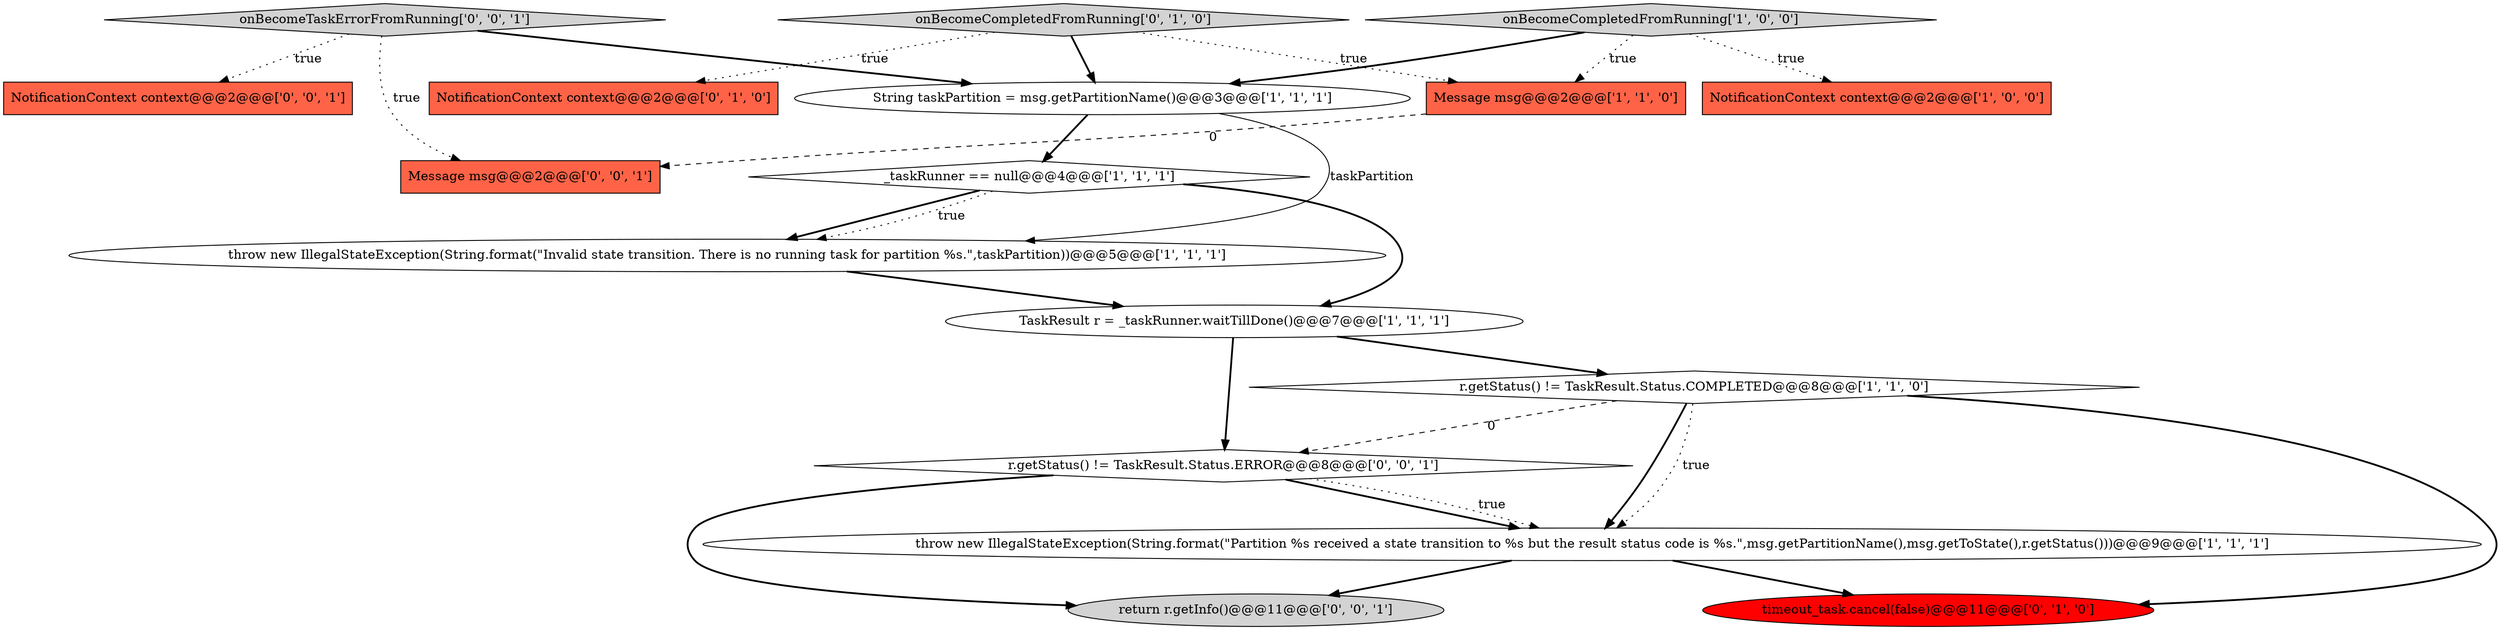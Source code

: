 digraph {
2 [style = filled, label = "TaskResult r = _taskRunner.waitTillDone()@@@7@@@['1', '1', '1']", fillcolor = white, shape = ellipse image = "AAA0AAABBB1BBB"];
0 [style = filled, label = "_taskRunner == null@@@4@@@['1', '1', '1']", fillcolor = white, shape = diamond image = "AAA0AAABBB1BBB"];
5 [style = filled, label = "r.getStatus() != TaskResult.Status.COMPLETED@@@8@@@['1', '1', '0']", fillcolor = white, shape = diamond image = "AAA0AAABBB1BBB"];
10 [style = filled, label = "onBecomeCompletedFromRunning['0', '1', '0']", fillcolor = lightgray, shape = diamond image = "AAA0AAABBB2BBB"];
12 [style = filled, label = "NotificationContext context@@@2@@@['0', '0', '1']", fillcolor = tomato, shape = box image = "AAA0AAABBB3BBB"];
13 [style = filled, label = "return r.getInfo()@@@11@@@['0', '0', '1']", fillcolor = lightgray, shape = ellipse image = "AAA0AAABBB3BBB"];
15 [style = filled, label = "r.getStatus() != TaskResult.Status.ERROR@@@8@@@['0', '0', '1']", fillcolor = white, shape = diamond image = "AAA0AAABBB3BBB"];
14 [style = filled, label = "Message msg@@@2@@@['0', '0', '1']", fillcolor = tomato, shape = box image = "AAA0AAABBB3BBB"];
4 [style = filled, label = "String taskPartition = msg.getPartitionName()@@@3@@@['1', '1', '1']", fillcolor = white, shape = ellipse image = "AAA0AAABBB1BBB"];
9 [style = filled, label = "NotificationContext context@@@2@@@['0', '1', '0']", fillcolor = tomato, shape = box image = "AAA0AAABBB2BBB"];
6 [style = filled, label = "Message msg@@@2@@@['1', '1', '0']", fillcolor = tomato, shape = box image = "AAA0AAABBB1BBB"];
8 [style = filled, label = "onBecomeCompletedFromRunning['1', '0', '0']", fillcolor = lightgray, shape = diamond image = "AAA0AAABBB1BBB"];
7 [style = filled, label = "throw new IllegalStateException(String.format(\"Invalid state transition. There is no running task for partition %s.\",taskPartition))@@@5@@@['1', '1', '1']", fillcolor = white, shape = ellipse image = "AAA0AAABBB1BBB"];
11 [style = filled, label = "timeout_task.cancel(false)@@@11@@@['0', '1', '0']", fillcolor = red, shape = ellipse image = "AAA1AAABBB2BBB"];
16 [style = filled, label = "onBecomeTaskErrorFromRunning['0', '0', '1']", fillcolor = lightgray, shape = diamond image = "AAA0AAABBB3BBB"];
3 [style = filled, label = "throw new IllegalStateException(String.format(\"Partition %s received a state transition to %s but the result status code is %s.\",msg.getPartitionName(),msg.getToState(),r.getStatus()))@@@9@@@['1', '1', '1']", fillcolor = white, shape = ellipse image = "AAA0AAABBB1BBB"];
1 [style = filled, label = "NotificationContext context@@@2@@@['1', '0', '0']", fillcolor = tomato, shape = box image = "AAA0AAABBB1BBB"];
5->3 [style = bold, label=""];
10->6 [style = dotted, label="true"];
15->13 [style = bold, label=""];
16->12 [style = dotted, label="true"];
0->2 [style = bold, label=""];
3->11 [style = bold, label=""];
5->3 [style = dotted, label="true"];
6->14 [style = dashed, label="0"];
15->3 [style = bold, label=""];
10->9 [style = dotted, label="true"];
4->0 [style = bold, label=""];
0->7 [style = bold, label=""];
15->3 [style = dotted, label="true"];
8->1 [style = dotted, label="true"];
4->7 [style = solid, label="taskPartition"];
8->6 [style = dotted, label="true"];
7->2 [style = bold, label=""];
2->15 [style = bold, label=""];
16->14 [style = dotted, label="true"];
10->4 [style = bold, label=""];
3->13 [style = bold, label=""];
5->11 [style = bold, label=""];
8->4 [style = bold, label=""];
16->4 [style = bold, label=""];
5->15 [style = dashed, label="0"];
0->7 [style = dotted, label="true"];
2->5 [style = bold, label=""];
}
